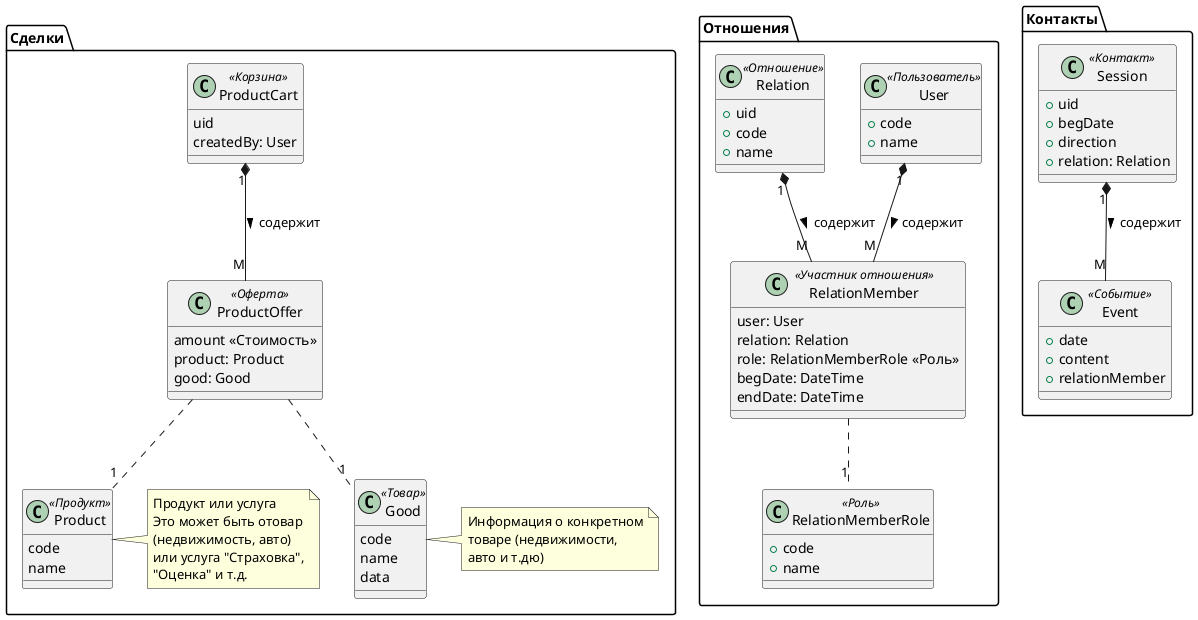 @startuml model

package "Отношения" {
  
  class User<<Пользователь>>{
    + code
    + name
  }

  class Relation <<Отношение>>{
    + uid
    + code
    + name
  }

  class RelationMemberRole <<Роль>>{
    + code
    + name
  }

  RelationMember .. "1" RelationMemberRole

  class RelationMember<<Участник отношения>> {
    user: User
    relation: Relation
    role: RelationMemberRole <<Роль>>
    begDate: DateTime
    endDate: DateTime
  }

  User "1" *-- "M" RelationMember : содержит >
  Relation "1" *-- "M" RelationMember : содержит >
}

package "Контакты" {
  class Session <<Контакт>>{
    + uid
    + begDate
    + direction
    + relation: Relation
  }

  class Event <<Событие>>{
    + date
    + content
    + relationMember
  }
  Session "1" *-- "M" Event : содержит >

}

package "Сделки" {
  class ProductCart <<Корзина>> {
    uid
    createdBy: User
  }      
  class ProductOffer <<Оферта>> {
    amount <<Стоимость>>
    product: Product
    good: Good
  }
  ProductCart "1" *-- "M" ProductOffer : содержит >

  class Product <<Продукт>> {
    code
    name
  }
  note right of Product
    Продукт или услуга
    Это может быть отовар
    (недвижимость, авто)
    или услуга "Страховка",
    "Оценка" и т.д.
  end note

  ProductOffer .. "1" Product
  ProductOffer .. "1" Good

  class Good <<Товар>> {
    code
    name
    data
  }

  note right of Good
    Информация о конкретном
    товаре (недвижимости, 
    авто и т.дю)
  end note

}
@enduml
